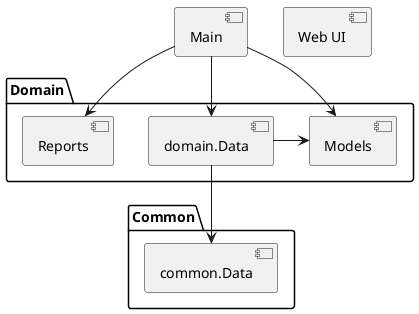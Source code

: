@startuml component

package Common {
    component [common.Data]
}

package Domain {
    component [Models]
    component [domain.Data]
    component [Reports]
}

component [Web UI]
component [Main]


[Main] -down-> [Models]
[Main] -down-> [Reports]
[Main] -down-> [domain.Data]
[domain.Data] -down-> [common.Data]
[domain.Data] -> [Models]

@enduml